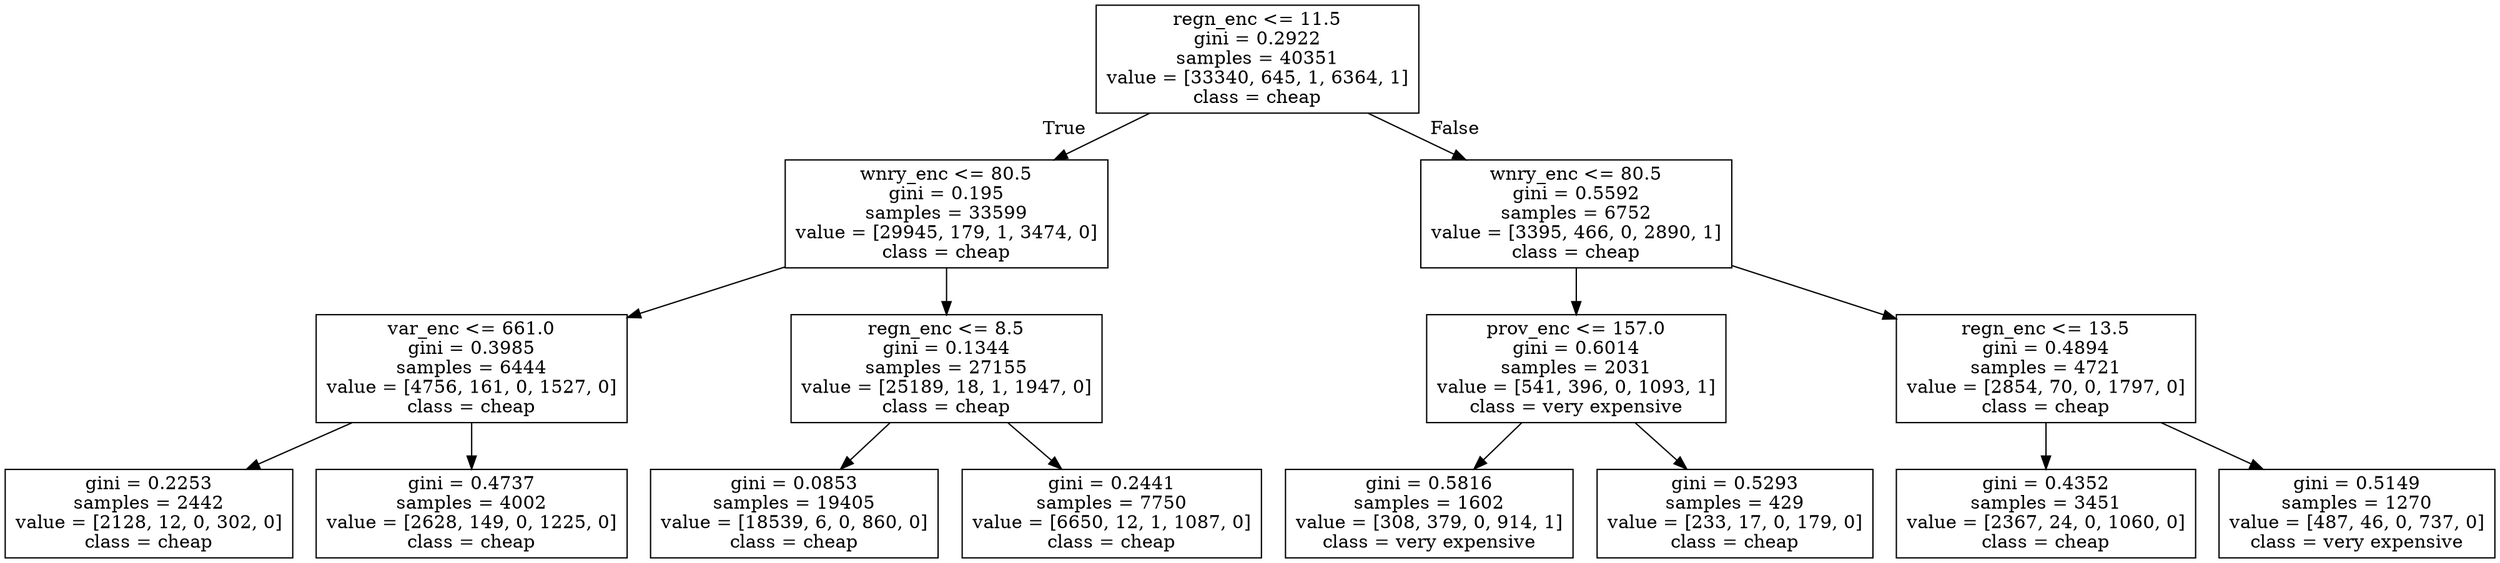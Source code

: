 digraph Tree {
node [shape=box] ;
0 [label="regn_enc <= 11.5\ngini = 0.2922\nsamples = 40351\nvalue = [33340, 645, 1, 6364, 1]\nclass = cheap"] ;
1 [label="wnry_enc <= 80.5\ngini = 0.195\nsamples = 33599\nvalue = [29945, 179, 1, 3474, 0]\nclass = cheap"] ;
0 -> 1 [labeldistance=2.5, labelangle=45, headlabel="True"] ;
2 [label="var_enc <= 661.0\ngini = 0.3985\nsamples = 6444\nvalue = [4756, 161, 0, 1527, 0]\nclass = cheap"] ;
1 -> 2 ;
3 [label="gini = 0.2253\nsamples = 2442\nvalue = [2128, 12, 0, 302, 0]\nclass = cheap"] ;
2 -> 3 ;
4 [label="gini = 0.4737\nsamples = 4002\nvalue = [2628, 149, 0, 1225, 0]\nclass = cheap"] ;
2 -> 4 ;
5 [label="regn_enc <= 8.5\ngini = 0.1344\nsamples = 27155\nvalue = [25189, 18, 1, 1947, 0]\nclass = cheap"] ;
1 -> 5 ;
6 [label="gini = 0.0853\nsamples = 19405\nvalue = [18539, 6, 0, 860, 0]\nclass = cheap"] ;
5 -> 6 ;
7 [label="gini = 0.2441\nsamples = 7750\nvalue = [6650, 12, 1, 1087, 0]\nclass = cheap"] ;
5 -> 7 ;
8 [label="wnry_enc <= 80.5\ngini = 0.5592\nsamples = 6752\nvalue = [3395, 466, 0, 2890, 1]\nclass = cheap"] ;
0 -> 8 [labeldistance=2.5, labelangle=-45, headlabel="False"] ;
9 [label="prov_enc <= 157.0\ngini = 0.6014\nsamples = 2031\nvalue = [541, 396, 0, 1093, 1]\nclass = very expensive"] ;
8 -> 9 ;
10 [label="gini = 0.5816\nsamples = 1602\nvalue = [308, 379, 0, 914, 1]\nclass = very expensive"] ;
9 -> 10 ;
11 [label="gini = 0.5293\nsamples = 429\nvalue = [233, 17, 0, 179, 0]\nclass = cheap"] ;
9 -> 11 ;
12 [label="regn_enc <= 13.5\ngini = 0.4894\nsamples = 4721\nvalue = [2854, 70, 0, 1797, 0]\nclass = cheap"] ;
8 -> 12 ;
13 [label="gini = 0.4352\nsamples = 3451\nvalue = [2367, 24, 0, 1060, 0]\nclass = cheap"] ;
12 -> 13 ;
14 [label="gini = 0.5149\nsamples = 1270\nvalue = [487, 46, 0, 737, 0]\nclass = very expensive"] ;
12 -> 14 ;
}